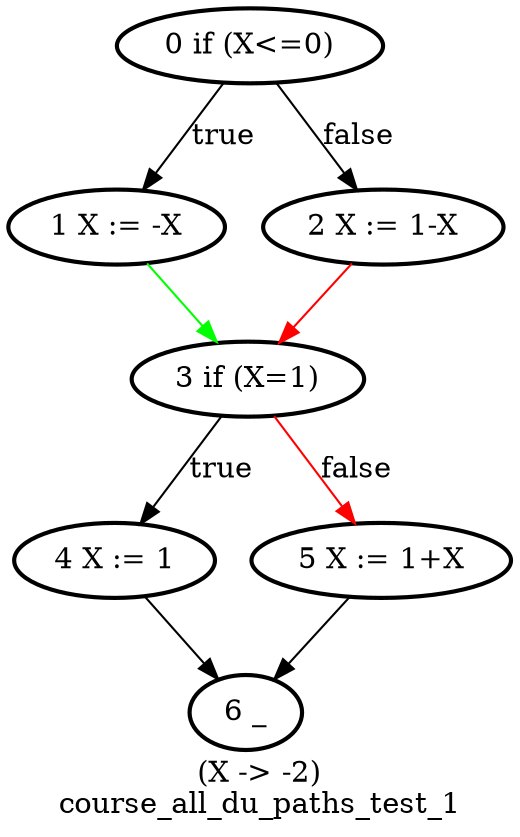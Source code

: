 digraph course_all_du_paths_test_1 {
	label = "(X -> -2)
course_all_du_paths_test_1"
	"1 X := -X" [style = bold]
	"4 X := 1" -> "6 _"
	"3 if (X=1)" -> "5 X := 1+X" [label = false, color = red]
	"5 X := 1+X" [style = bold]
	"3 if (X=1)" [style = bold]
	"4 X := 1" [style = bold]
	"6 _" [style = bold]
	"2 X := 1-X" [style = bold]
	"0 if (X<=0)" -> "1 X := -X" [label = true]
	"1 X := -X" -> "3 if (X=1)" [color = green]
	"5 X := 1+X" -> "6 _"
	"0 if (X<=0)" [style = bold]
	"2 X := 1-X" -> "3 if (X=1)" [color = red]
	"0 if (X<=0)" -> "2 X := 1-X" [label = false]
	"3 if (X=1)" -> "4 X := 1" [label = true]
}